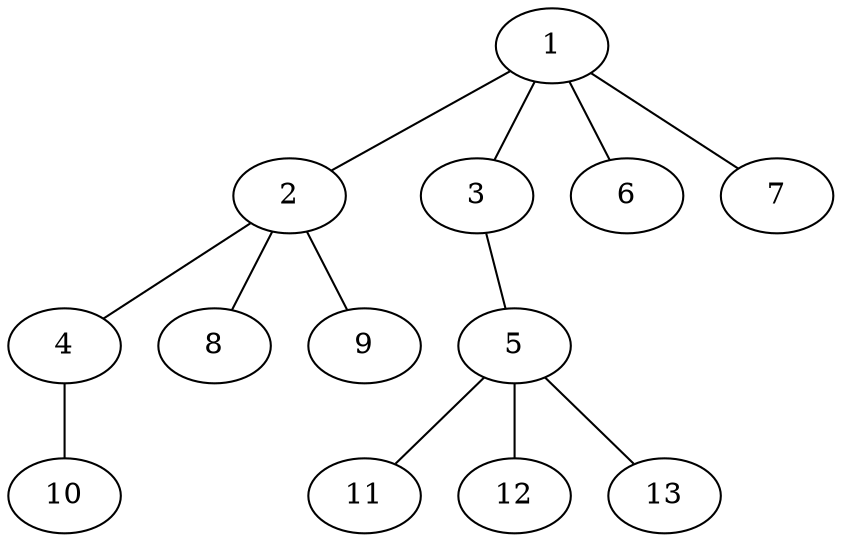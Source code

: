 graph molecule_1819 {
	1	 [chem=C];
	2	 [chem=C];
	1 -- 2	 [valence=1];
	3	 [chem=O];
	1 -- 3	 [valence=1];
	6	 [chem=H];
	1 -- 6	 [valence=1];
	7	 [chem=H];
	1 -- 7	 [valence=1];
	4	 [chem=O];
	2 -- 4	 [valence=1];
	8	 [chem=H];
	2 -- 8	 [valence=1];
	9	 [chem=H];
	2 -- 9	 [valence=1];
	5	 [chem=C];
	3 -- 5	 [valence=1];
	10	 [chem=H];
	4 -- 10	 [valence=1];
	11	 [chem=H];
	5 -- 11	 [valence=1];
	12	 [chem=H];
	5 -- 12	 [valence=1];
	13	 [chem=H];
	5 -- 13	 [valence=1];
}
